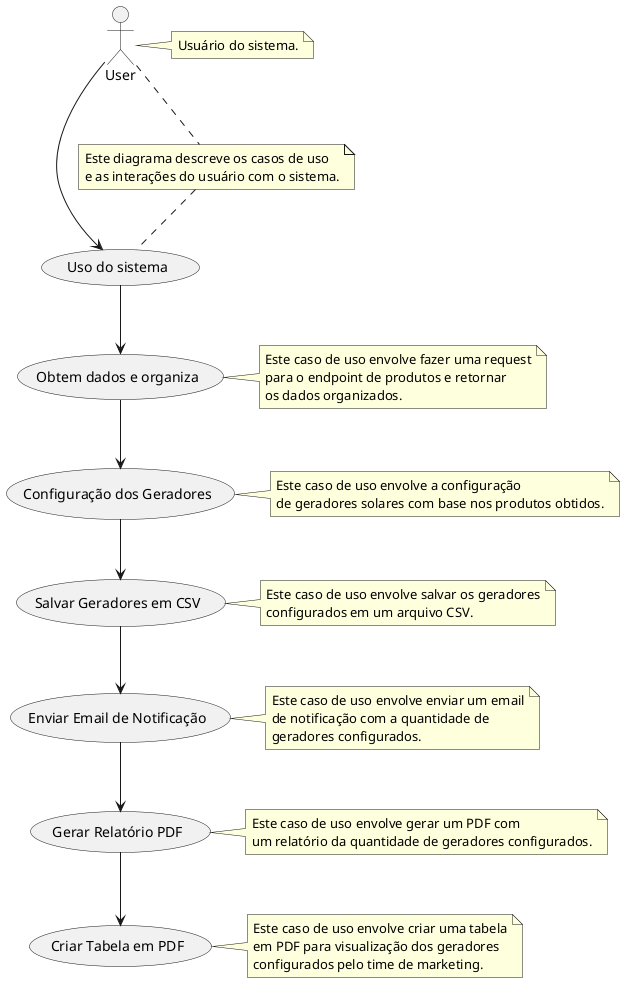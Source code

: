 @startuml
'https://plantuml.com/use-case-diagram

:User: as User
(Uso do sistema) as (Use)

User ---> (Use)

note right of User : Usuário do sistema.

(Use) --> (Obtem dados e organiza)
(Obtem dados e organiza) --> (Configuração dos Geradores)
(Configuração dos Geradores) --> (Salvar Geradores em CSV)
(Salvar Geradores em CSV) --> (Enviar Email de Notificação)
(Enviar Email de Notificação) --> (Gerar Relatório PDF)
(Gerar Relatório PDF) --> (Criar Tabela em PDF)

note right of (Obtem dados e organiza)
Este caso de uso envolve fazer uma request
para o endpoint de produtos e retornar
os dados organizados.
end note

note right of (Configuração dos Geradores)
Este caso de uso envolve a configuração
de geradores solares com base nos produtos obtidos.
end note

note right of (Salvar Geradores em CSV)
Este caso de uso envolve salvar os geradores
configurados em um arquivo CSV.
end note

note right of (Enviar Email de Notificação)
Este caso de uso envolve enviar um email
de notificação com a quantidade de
geradores configurados.
end note

note right of (Gerar Relatório PDF)
Este caso de uso envolve gerar um PDF com
um relatório da quantidade de geradores configurados.
end note

note right of (Criar Tabela em PDF)
Este caso de uso envolve criar uma tabela
em PDF para visualização dos geradores
configurados pelo time de marketing.
end note

note "Este diagrama descreve os casos de uso\ne as interações do usuário com o sistema." as N2
(User) .. N2
N2 .. (Use)
@enduml
